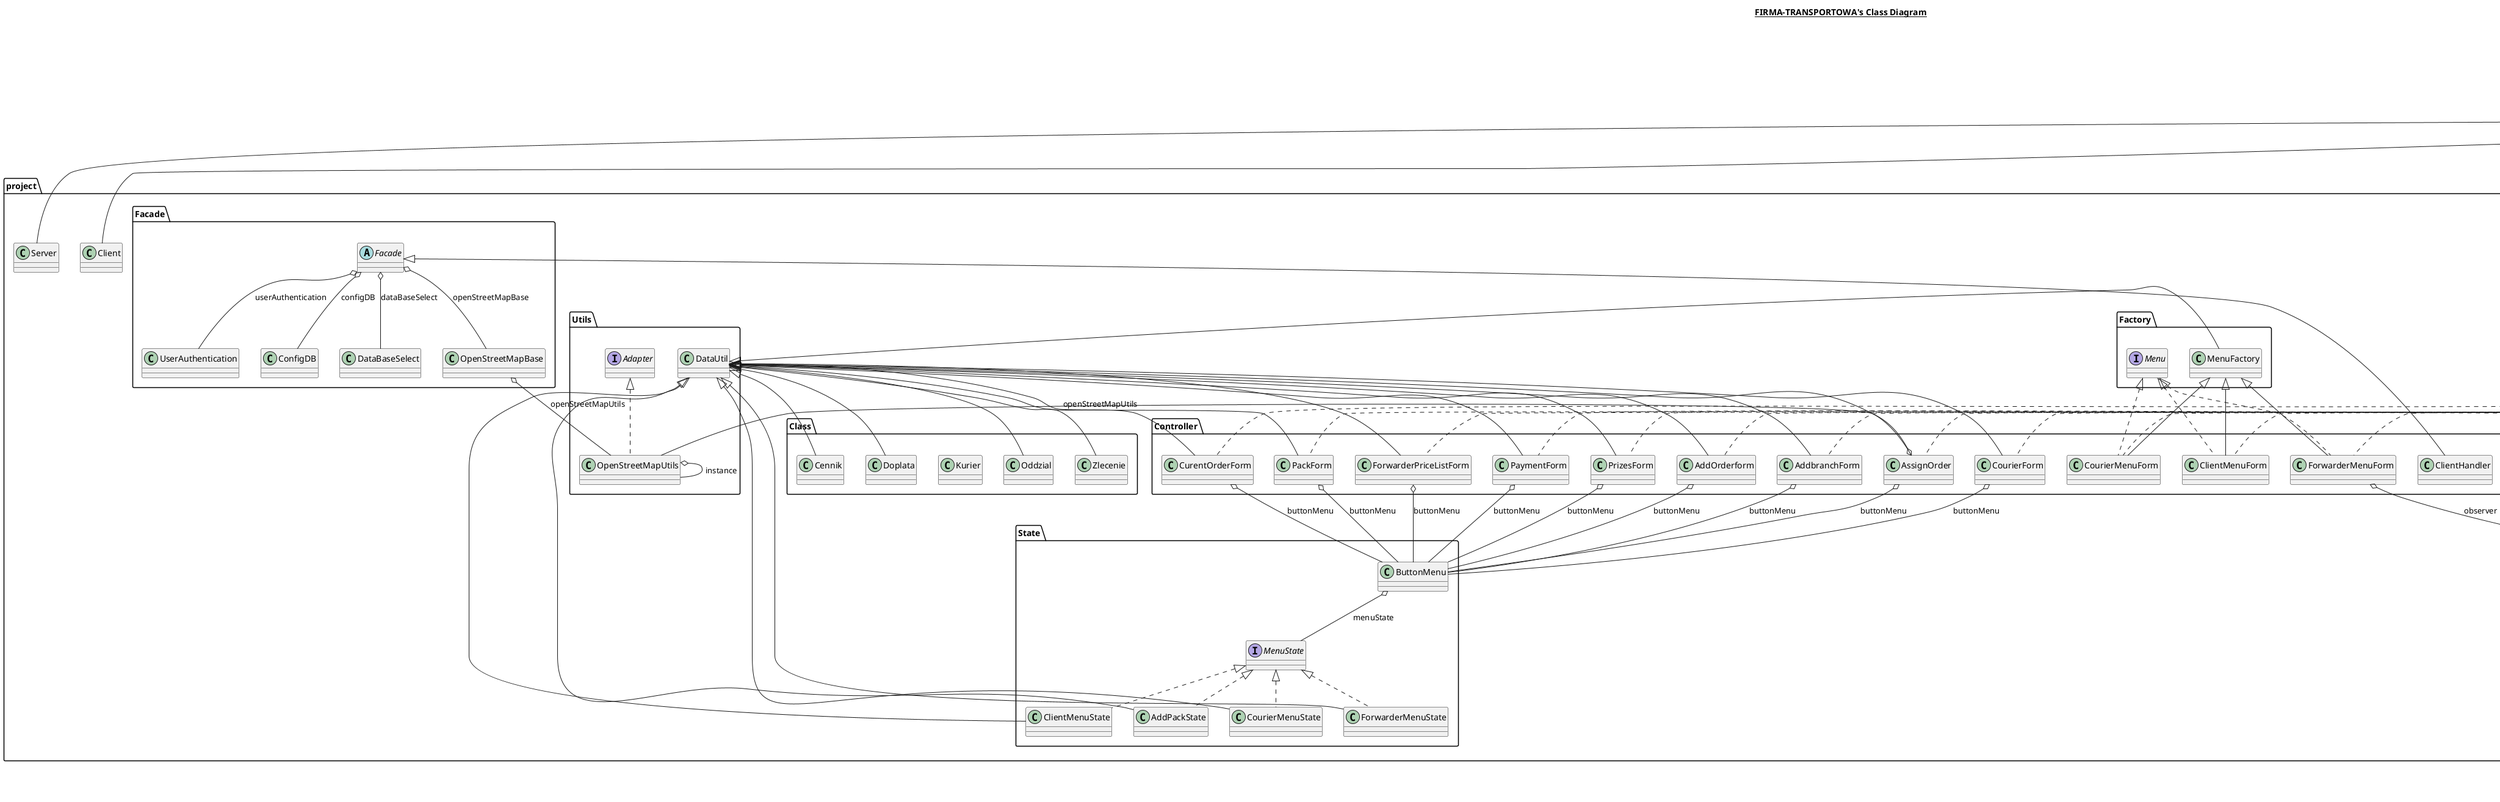 @startuml

title __FIRMA-TRANSPORTOWA's Class Diagram__\n

  namespace project {
    namespace Builder {
      interface project.Builder.Builder {
      }
    }
  }
  

  namespace project {
    namespace Builder {
      class project.Builder.Director {
      }
    }
  }
  

  namespace project {
    namespace Builder {
      class project.Builder.ZlecenieBuilder {
      }
    }
  }
  

  namespace project {
    namespace Builder {
      class project.Builder.ZlecenieProduct {
      }
    }
  }
  

  namespace project {
    namespace Class {
      class project.Class.Cennik {
      }
    }
  }
  

  namespace project {
    namespace Class {
      class project.Class.Doplata {
      }
    }
  }
  

  namespace project {
    namespace Class {
      class project.Class.Kurier {
      }
    }
  }
  

  namespace project {
    namespace Class {
      class project.Class.Oddzial {
      }
    }
  }
  

  namespace project {
    namespace Class {
      class project.Class.Zlecenie {
      }
    }
  }
  

  namespace project {
    class project.Client {
    }
  }
  

  namespace project {
    namespace Controller {
      class project.Controller.AddOrderform {
      }
    }
  }
  

  namespace project {
    namespace Controller {
      class project.Controller.AddbranchForm {
      }
    }
  }
  

  namespace project {
    namespace Controller {
      class project.Controller.AssignOrder {
      }
    }
  }
  

  namespace project {
    namespace Controller {
      class project.Controller.ClientHandler {
      }
    }
  }
  

  namespace project {
    namespace Controller {
      class project.Controller.ClientMenuForm {
      }
    }
  }
  

  namespace project {
    namespace Controller {
      class project.Controller.CourierForm {
      }
    }
  }
  

  namespace project {
    namespace Controller {
      class project.Controller.CourierMenuForm {
      }
    }
  }
  

  namespace project {
    namespace Controller {
      class project.Controller.CurentOrderForm {
      }
    }
  }
  

  namespace project {
    namespace Controller {
      class project.Controller.ForwarderMenuForm {
      }
    }
  }
  

  namespace project {
    namespace Controller {
      class project.Controller.ForwarderPriceListForm {
      }
    }
  }
  

  namespace project {
    namespace Controller {
      class project.Controller.LoginForm {
      }
    }
  }
  

  namespace project {
    namespace Controller {
      class project.Controller.PackForm {
      }
    }
  }
  

  namespace project {
    namespace Controller {
      class project.Controller.PaymentForm {
      }
    }
  }
  

  namespace project {
    namespace Controller {
      class project.Controller.PrizesForm {
      }
    }
  }
  

  namespace project {
    namespace Controller {
      class project.Controller.RegisterForm {
      }
    }
  }
  

  namespace project {
    namespace Controller {
      class project.Controller.ServerForm {
      }
    }
  }
  

  namespace project {
    namespace Facade {
      class project.Facade.ConfigDB {
      }
    }
  }
  

  namespace project {
    namespace Facade {
      class project.Facade.DataBaseSelect {
      }
    }
  }
  

  namespace project {
    namespace Facade {
      abstract class project.Facade.Facade {
      }
    }
  }
  

  namespace project {
    namespace Facade {
      class project.Facade.OpenStreetMapBase {
      }
    }
  }
  

  namespace project {
    namespace Facade {
      class project.Facade.UserAuthentication {
      }
    }
  }
  

  namespace project {
    namespace Factory {
      interface project.Factory.Menu {
      }
    }
  }
  

  namespace project {
    namespace Factory {
      class project.Factory.MenuFactory {
      }
    }
  }
  

  namespace project {
    namespace Observer {
      class project.Observer.Observer {
      }
    }
  }
  

  namespace project {
    namespace Observer {
      interface project.Observer.ObserverInterface {
      }
    }
  }
  

  namespace project {
    class project.Server {
    }
  }
  

  namespace project {
    namespace State {
      class project.State.AddPackState {
      }
    }
  }
  

  namespace project {
    namespace State {
      class project.State.ButtonMenu {
      }
    }
  }
  

  namespace project {
    namespace State {
      class project.State.ClientMenuState {
      }
    }
  }
  

  namespace project {
    namespace State {
      class project.State.CourierMenuState {
      }
    }
  }
  

  namespace project {
    namespace State {
      class project.State.ForwarderMenuState {
      }
    }
  }
  

  namespace project {
    namespace State {
      interface project.State.MenuState {
      }
    }
  }
  

  namespace project {
    namespace Utils {
      interface project.Utils.Adapter {
      }
    }
  }
  

  namespace project {
    namespace Utils {
      class project.Utils.DataUtil {
      }
    }
  }
  

  namespace project {
    namespace Utils {
      class project.Utils.OpenStreetMapUtils {
      }
    }
  }
  

  project.Builder.Director o-- project.Builder.Builder : builder
  project.Builder.ZlecenieBuilder .up.|> project.Builder.Builder
  project.Builder.ZlecenieBuilder o-- project.Builder.ZlecenieProduct : zlecenie
  project.Class.Cennik -up-|> project.Utils.DataUtil
  project.Class.Doplata -up-|> project.Utils.DataUtil
  project.Class.Oddzial -up-|> project.Utils.DataUtil
  project.Class.Zlecenie -up-|> project.Utils.DataUtil
  project.Client -up-|> javafx.application.Application
  project.Controller.AddOrderform .up.|> javafx.fxml.Initializable
  project.Controller.AddOrderform -up-|> project.Utils.DataUtil
  project.Controller.AddOrderform o-- project.State.ButtonMenu : buttonMenu
  project.Controller.AddbranchForm .up.|> javafx.fxml.Initializable
  project.Controller.AddbranchForm -up-|> project.Utils.DataUtil
  project.Controller.AddbranchForm o-- project.State.ButtonMenu : buttonMenu
  project.Controller.AssignOrder .up.|> javafx.fxml.Initializable
  project.Controller.AssignOrder -up-|> project.Utils.DataUtil
  project.Controller.AssignOrder o-- project.State.ButtonMenu : buttonMenu
  project.Controller.AssignOrder o-- project.Utils.OpenStreetMapUtils : openStreetMapUtils
  project.Controller.ClientHandler -up-|> project.Facade.Facade
  project.Controller.ClientMenuForm .up.|> javafx.fxml.Initializable
  project.Controller.ClientMenuForm .up.|> project.Factory.Menu
  project.Controller.ClientMenuForm -up-|> project.Factory.MenuFactory
  project.Controller.CourierForm .up.|> javafx.fxml.Initializable
  project.Controller.CourierForm -up-|> project.Utils.DataUtil
  project.Controller.CourierForm o-- project.State.ButtonMenu : buttonMenu
  project.Controller.CourierMenuForm .up.|> javafx.fxml.Initializable
  project.Controller.CourierMenuForm .up.|> project.Factory.Menu
  project.Controller.CourierMenuForm -up-|> project.Factory.MenuFactory
  project.Controller.CurentOrderForm .up.|> javafx.fxml.Initializable
  project.Controller.CurentOrderForm -up-|> project.Utils.DataUtil
  project.Controller.CurentOrderForm o-- project.State.ButtonMenu : buttonMenu
  project.Controller.ForwarderMenuForm .up.|> javafx.fxml.Initializable
  project.Controller.ForwarderMenuForm .up.|> project.Factory.Menu
  project.Controller.ForwarderMenuForm -up-|> project.Factory.MenuFactory
  project.Controller.ForwarderMenuForm o-- project.Observer.Observer : observer
  project.Controller.ForwarderPriceListForm .up.|> javafx.fxml.Initializable
  project.Controller.ForwarderPriceListForm -up-|> project.Utils.DataUtil
  project.Controller.ForwarderPriceListForm o-- project.State.ButtonMenu : buttonMenu
  project.Controller.LoginForm .up.|> javafx.fxml.Initializable
  project.Controller.PackForm .up.|> javafx.fxml.Initializable
  project.Controller.PackForm -up-|> project.Utils.DataUtil
  project.Controller.PackForm o-- project.State.ButtonMenu : buttonMenu
  project.Controller.PaymentForm .up.|> javafx.fxml.Initializable
  project.Controller.PaymentForm -up-|> project.Utils.DataUtil
  project.Controller.PaymentForm o-- project.State.ButtonMenu : buttonMenu
  project.Controller.PrizesForm .up.|> javafx.fxml.Initializable
  project.Controller.PrizesForm -up-|> project.Utils.DataUtil
  project.Controller.PrizesForm o-- project.State.ButtonMenu : buttonMenu
  project.Controller.RegisterForm .up.|> javafx.fxml.Initializable
  project.Controller.ServerForm .up.|> javafx.fxml.Initializable
  project.Facade.Facade o-- project.Facade.ConfigDB : configDB
  project.Facade.Facade o-- project.Facade.DataBaseSelect : dataBaseSelect
  project.Facade.Facade o-- project.Facade.OpenStreetMapBase : openStreetMapBase
  project.Facade.Facade o-- project.Facade.UserAuthentication : userAuthentication
  project.Facade.OpenStreetMapBase o-- project.Utils.OpenStreetMapUtils : openStreetMapUtils
  project.Factory.MenuFactory -up-|> project.Utils.DataUtil
  project.Observer.Observer .up.|> project.Observer.ObserverInterface
  project.Server -up-|> javafx.application.Application
  project.State.AddPackState .up.|> project.State.MenuState
  project.State.AddPackState -up-|> project.Utils.DataUtil
  project.State.ButtonMenu o-- project.State.MenuState : menuState
  project.State.ClientMenuState .up.|> project.State.MenuState
  project.State.ClientMenuState -up-|> project.Utils.DataUtil
  project.State.CourierMenuState .up.|> project.State.MenuState
  project.State.CourierMenuState -up-|> project.Utils.DataUtil
  project.State.ForwarderMenuState .up.|> project.State.MenuState
  project.State.ForwarderMenuState -up-|> project.Utils.DataUtil
  project.Utils.OpenStreetMapUtils .up.|> project.Utils.Adapter
  project.Utils.OpenStreetMapUtils o-- project.Utils.OpenStreetMapUtils : instance


right footer


PlantUML diagram generated by SketchIt! (https://bitbucket.org/pmesmeur/sketch.it)
For more information about this tool, please contact philippe.mesmeur@gmail.com
endfooter

@enduml
